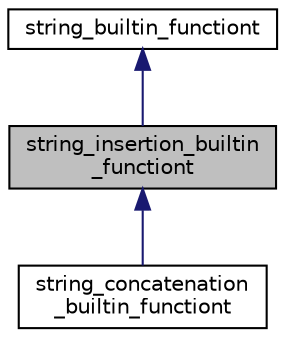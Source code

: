 digraph "string_insertion_builtin_functiont"
{
 // LATEX_PDF_SIZE
  bgcolor="transparent";
  edge [fontname="Helvetica",fontsize="10",labelfontname="Helvetica",labelfontsize="10"];
  node [fontname="Helvetica",fontsize="10",shape=record];
  Node1 [label="string_insertion_builtin\l_functiont",height=0.2,width=0.4,color="black", fillcolor="grey75", style="filled", fontcolor="black",tooltip="String inserting a string into another one."];
  Node2 -> Node1 [dir="back",color="midnightblue",fontsize="10",style="solid",fontname="Helvetica"];
  Node2 [label="string_builtin_functiont",height=0.2,width=0.4,color="black",URL="$classstring__builtin__functiont.html",tooltip="Base class for string functions that are built in the solver."];
  Node1 -> Node3 [dir="back",color="midnightblue",fontsize="10",style="solid",fontname="Helvetica"];
  Node3 [label="string_concatenation\l_builtin_functiont",height=0.2,width=0.4,color="black",URL="$classstring__concatenation__builtin__functiont.html",tooltip=" "];
}
